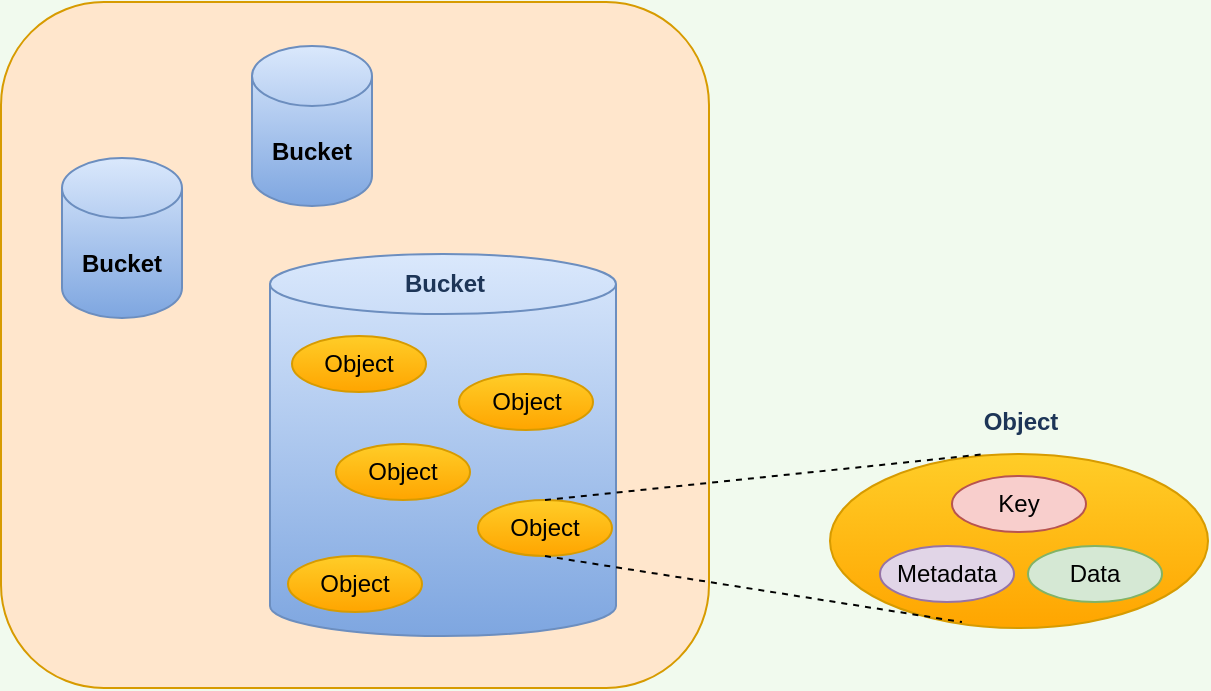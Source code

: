 <mxfile version="18.0.4" type="device"><diagram id="_t0-TZAEhkeFew-PHKKx" name="存储形式示意图"><mxGraphModel dx="1422" dy="865" grid="0" gridSize="10" guides="1" tooltips="1" connect="1" arrows="1" fold="1" page="1" pageScale="1" pageWidth="3300" pageHeight="4681" background="#F1FAEE" math="0" shadow="0"><root><mxCell id="0"/><mxCell id="1" parent="0"/><mxCell id="Xkj8wPl3iqxhbK7UjM_T-11" value="" style="ellipse;whiteSpace=wrap;html=1;rounded=0;sketch=0;strokeColor=#d79b00;fillColor=#ffcd28;gradientColor=#ffa500;" vertex="1" parent="1"><mxGeometry x="654" y="472" width="189" height="87" as="geometry"/></mxCell><mxCell id="Xkj8wPl3iqxhbK7UjM_T-10" value="" style="rounded=1;whiteSpace=wrap;html=1;sketch=0;strokeColor=#d79b00;fillColor=#ffe6cc;" vertex="1" parent="1"><mxGeometry x="239.5" y="246" width="354" height="343" as="geometry"/></mxCell><mxCell id="Xkj8wPl3iqxhbK7UjM_T-1" value="&lt;b&gt;Bucket&lt;/b&gt;" style="shape=cylinder3;whiteSpace=wrap;html=1;boundedLbl=1;backgroundOutline=1;size=15;rounded=0;sketch=0;fillColor=#dae8fc;strokeColor=#6c8ebf;gradientColor=#7ea6e0;" vertex="1" parent="1"><mxGeometry x="270" y="324" width="60" height="80" as="geometry"/></mxCell><mxCell id="Xkj8wPl3iqxhbK7UjM_T-2" value="&lt;b&gt;Bucket&lt;/b&gt;" style="shape=cylinder3;whiteSpace=wrap;html=1;boundedLbl=1;backgroundOutline=1;size=15;rounded=0;sketch=0;fillColor=#dae8fc;strokeColor=#6c8ebf;gradientColor=#7ea6e0;" vertex="1" parent="1"><mxGeometry x="365" y="268" width="60" height="80" as="geometry"/></mxCell><mxCell id="Xkj8wPl3iqxhbK7UjM_T-3" value="" style="shape=cylinder3;whiteSpace=wrap;html=1;boundedLbl=1;backgroundOutline=1;size=15;rounded=0;sketch=0;fillColor=#dae8fc;strokeColor=#6c8ebf;gradientColor=#7ea6e0;" vertex="1" parent="1"><mxGeometry x="374" y="372" width="173" height="191" as="geometry"/></mxCell><mxCell id="Xkj8wPl3iqxhbK7UjM_T-4" value="&lt;b&gt;Bucket&lt;/b&gt;" style="text;html=1;align=center;verticalAlign=middle;resizable=0;points=[];autosize=1;strokeColor=none;fillColor=none;fontColor=#1D3557;" vertex="1" parent="1"><mxGeometry x="435.5" y="378" width="50" height="18" as="geometry"/></mxCell><mxCell id="Xkj8wPl3iqxhbK7UjM_T-5" value="Object" style="ellipse;whiteSpace=wrap;html=1;rounded=0;sketch=0;strokeColor=#d79b00;fillColor=#ffcd28;gradientColor=#ffa500;" vertex="1" parent="1"><mxGeometry x="385" y="413" width="67" height="28" as="geometry"/></mxCell><mxCell id="Xkj8wPl3iqxhbK7UjM_T-6" value="Object" style="ellipse;whiteSpace=wrap;html=1;rounded=0;sketch=0;strokeColor=#d79b00;fillColor=#ffcd28;gradientColor=#ffa500;" vertex="1" parent="1"><mxGeometry x="468.5" y="432" width="67" height="28" as="geometry"/></mxCell><mxCell id="Xkj8wPl3iqxhbK7UjM_T-12" value="Key" style="ellipse;whiteSpace=wrap;html=1;rounded=0;sketch=0;strokeColor=#b85450;fillColor=#f8cecc;" vertex="1" parent="1"><mxGeometry x="715" y="483" width="67" height="28" as="geometry"/></mxCell><mxCell id="Xkj8wPl3iqxhbK7UjM_T-14" value="Metadata" style="ellipse;whiteSpace=wrap;html=1;rounded=0;sketch=0;strokeColor=#9673a6;fillColor=#e1d5e7;" vertex="1" parent="1"><mxGeometry x="679" y="518" width="67" height="28" as="geometry"/></mxCell><mxCell id="Xkj8wPl3iqxhbK7UjM_T-15" value="Data" style="ellipse;whiteSpace=wrap;html=1;rounded=0;sketch=0;strokeColor=#82b366;fillColor=#d5e8d4;" vertex="1" parent="1"><mxGeometry x="753" y="518" width="67" height="28" as="geometry"/></mxCell><mxCell id="Xkj8wPl3iqxhbK7UjM_T-7" value="Object" style="ellipse;whiteSpace=wrap;html=1;rounded=0;sketch=0;strokeColor=#d79b00;fillColor=#ffcd28;gradientColor=#ffa500;" vertex="1" parent="1"><mxGeometry x="407" y="467" width="67" height="28" as="geometry"/></mxCell><mxCell id="Xkj8wPl3iqxhbK7UjM_T-8" value="Object" style="ellipse;whiteSpace=wrap;html=1;rounded=0;sketch=0;strokeColor=#d79b00;fillColor=#ffcd28;gradientColor=#ffa500;" vertex="1" parent="1"><mxGeometry x="478" y="495" width="67" height="28" as="geometry"/></mxCell><mxCell id="Xkj8wPl3iqxhbK7UjM_T-9" value="Object" style="ellipse;whiteSpace=wrap;html=1;rounded=0;sketch=0;strokeColor=#d79b00;fillColor=#ffcd28;gradientColor=#ffa500;" vertex="1" parent="1"><mxGeometry x="383" y="523" width="67" height="28" as="geometry"/></mxCell><mxCell id="Xkj8wPl3iqxhbK7UjM_T-16" value="" style="endArrow=none;html=1;rounded=0;sourcePerimeterSpacing=0;strokeColor=#000000;sketch=0;fontColor=#1D3557;fillColor=#A8DADC;curved=0;exitX=0.5;exitY=0;exitDx=0;exitDy=0;entryX=0.413;entryY=0;entryDx=0;entryDy=0;entryPerimeter=0;dashed=1;" edge="1" parent="1" source="Xkj8wPl3iqxhbK7UjM_T-8" target="Xkj8wPl3iqxhbK7UjM_T-11"><mxGeometry width="50" height="50" relative="1" as="geometry"><mxPoint x="643" y="375" as="sourcePoint"/><mxPoint x="693" y="325" as="targetPoint"/></mxGeometry></mxCell><mxCell id="Xkj8wPl3iqxhbK7UjM_T-17" value="" style="endArrow=none;html=1;rounded=0;sourcePerimeterSpacing=0;strokeColor=#000000;sketch=0;fontColor=#1D3557;fillColor=#A8DADC;curved=0;exitX=0.5;exitY=1;exitDx=0;exitDy=0;entryX=0.349;entryY=0.966;entryDx=0;entryDy=0;entryPerimeter=0;dashed=1;" edge="1" parent="1" source="Xkj8wPl3iqxhbK7UjM_T-8" target="Xkj8wPl3iqxhbK7UjM_T-11"><mxGeometry width="50" height="50" relative="1" as="geometry"><mxPoint x="521.5" y="505" as="sourcePoint"/><mxPoint x="742.057" y="482" as="targetPoint"/></mxGeometry></mxCell><mxCell id="Xkj8wPl3iqxhbK7UjM_T-18" value="Object" style="text;html=1;align=center;verticalAlign=middle;resizable=0;points=[];autosize=1;strokeColor=none;fillColor=none;fontColor=#1D3557;fontStyle=1" vertex="1" parent="1"><mxGeometry x="725" y="447" width="47" height="18" as="geometry"/></mxCell></root></mxGraphModel></diagram></mxfile>